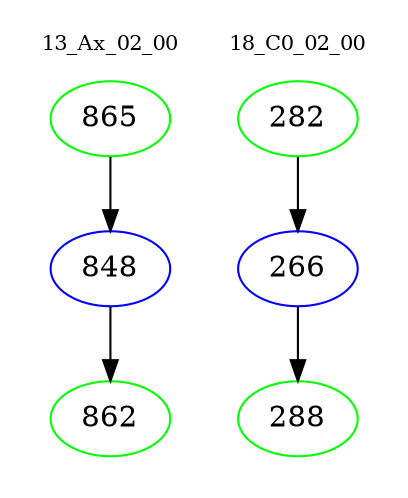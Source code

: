 digraph{
subgraph cluster_0 {
color = white
label = "13_Ax_02_00";
fontsize=10;
T0_865 [label="865", color="green"]
T0_865 -> T0_848 [color="black"]
T0_848 [label="848", color="blue"]
T0_848 -> T0_862 [color="black"]
T0_862 [label="862", color="green"]
}
subgraph cluster_1 {
color = white
label = "18_C0_02_00";
fontsize=10;
T1_282 [label="282", color="green"]
T1_282 -> T1_266 [color="black"]
T1_266 [label="266", color="blue"]
T1_266 -> T1_288 [color="black"]
T1_288 [label="288", color="green"]
}
}
